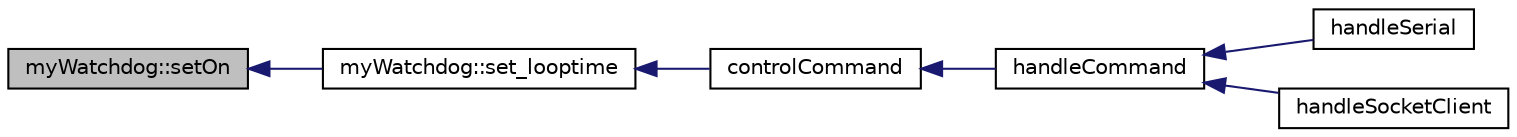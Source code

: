 digraph "myWatchdog::setOn"
{
  edge [fontname="Helvetica",fontsize="10",labelfontname="Helvetica",labelfontsize="10"];
  node [fontname="Helvetica",fontsize="10",shape=record];
  rankdir="LR";
  Node19 [label="myWatchdog::setOn",height=0.2,width=0.4,color="black", fillcolor="grey75", style="filled", fontcolor="black"];
  Node19 -> Node20 [dir="back",color="midnightblue",fontsize="10",style="solid",fontname="Helvetica"];
  Node20 [label="myWatchdog::set_looptime",height=0.2,width=0.4,color="black", fillcolor="white", style="filled",URL="$classmy_watchdog.html#a9294d9aa6afae43cd5fe8ba39e6e6bbd"];
  Node20 -> Node21 [dir="back",color="midnightblue",fontsize="10",style="solid",fontname="Helvetica"];
  Node21 [label="controlCommand",height=0.2,width=0.4,color="black", fillcolor="white", style="filled",URL="$handle_controls_8cpp.html#abd59f11dc77c8711ccf8beb47b4b8461"];
  Node21 -> Node22 [dir="back",color="midnightblue",fontsize="10",style="solid",fontname="Helvetica"];
  Node22 [label="handleCommand",height=0.2,width=0.4,color="black", fillcolor="white", style="filled",URL="$handle_controls_8h.html#a4acbbcfe3d8e6d51b3b88c436394f69c"];
  Node22 -> Node23 [dir="back",color="midnightblue",fontsize="10",style="solid",fontname="Helvetica"];
  Node23 [label="handleSerial",height=0.2,width=0.4,color="black", fillcolor="white", style="filled",URL="$handle_controls_8h.html#adfe2fbf5c353b826657ce504ad1713ee"];
  Node22 -> Node24 [dir="back",color="midnightblue",fontsize="10",style="solid",fontname="Helvetica"];
  Node24 [label="handleSocketClient",height=0.2,width=0.4,color="black", fillcolor="white", style="filled",URL="$_my_wi_fi_8h.html#ac83abf0f34d8a4da2128e9e70a4f3d41"];
}
